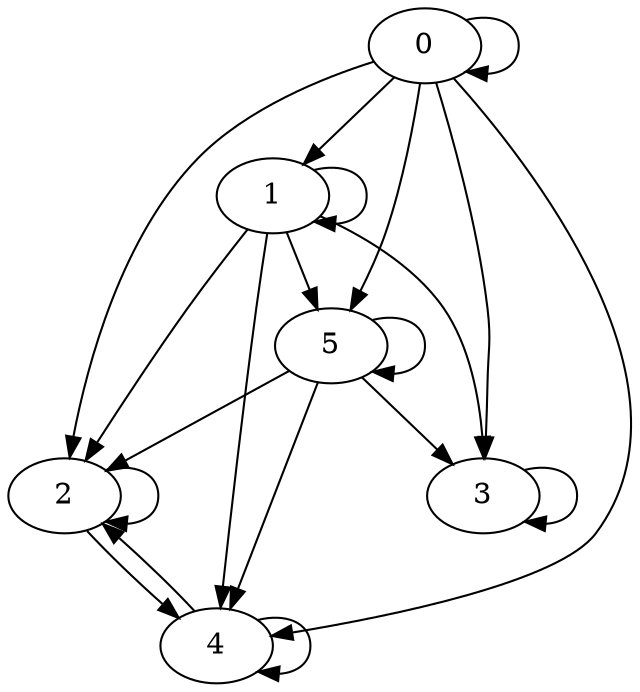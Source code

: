 digraph {
0 -> 0;
0 -> 1;
0 -> 2;
0 -> 3;
0 -> 4;
0 -> 5;
1 -> 1;
1 -> 2;
1 -> 3;
1 -> 4;
1 -> 5;
2 -> 2;
2 -> 4;
3 -> 3;
4 -> 2;
4 -> 4;
5 -> 2;
5 -> 3;
5 -> 4;
5 -> 5;
}